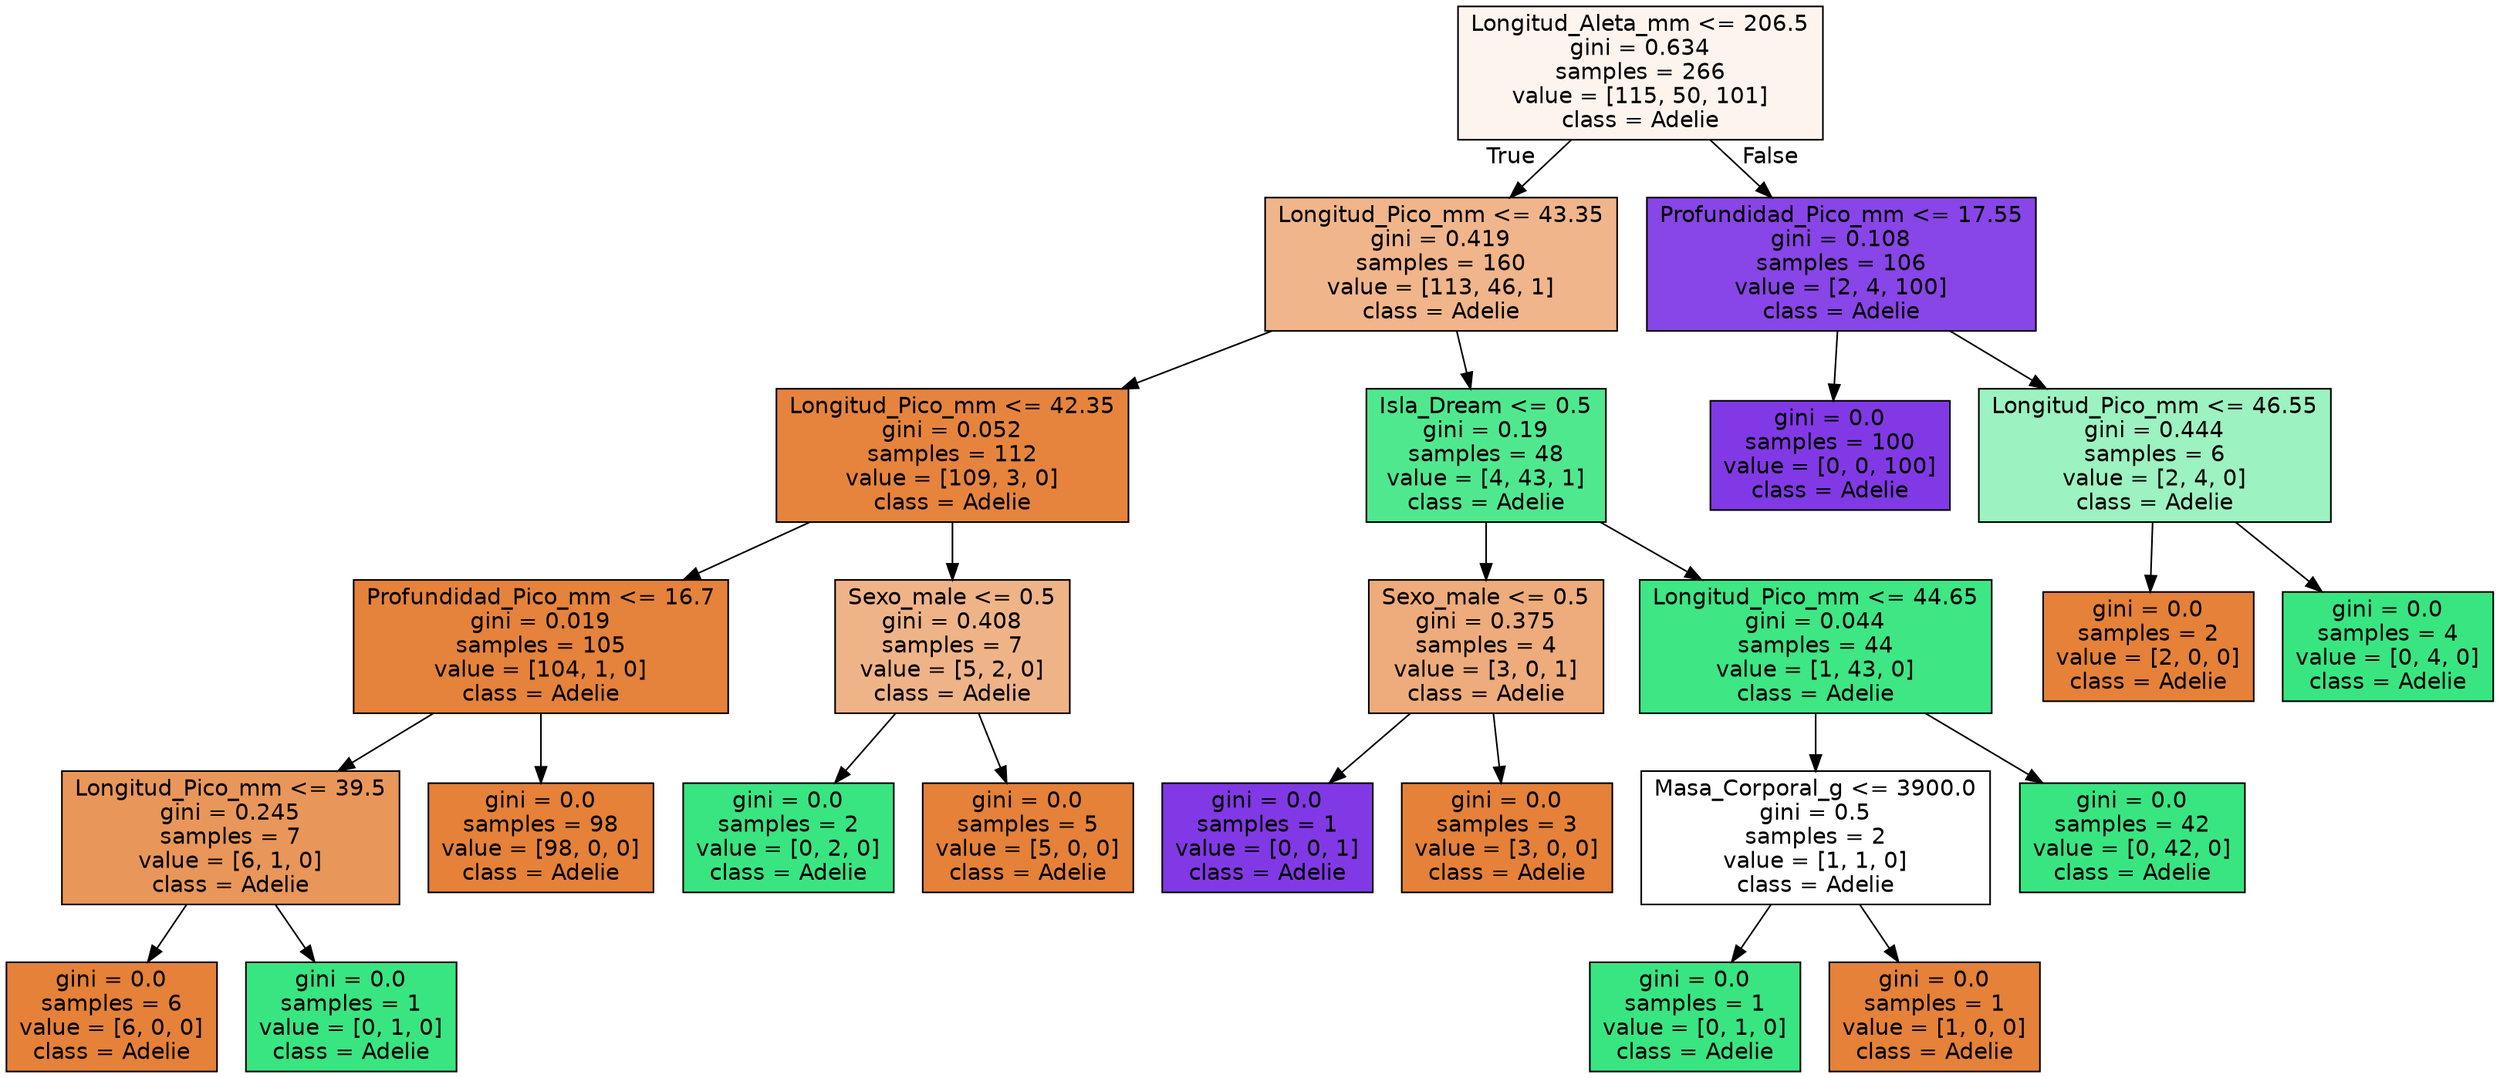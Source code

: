digraph Tree {
node [shape=box, style="filled", color="black", fontname="helvetica"] ;
edge [fontname="helvetica"] ;
0 [label="Longitud_Aleta_mm <= 206.5\ngini = 0.634\nsamples = 266\nvalue = [115, 50, 101]\nclass = Adelie", fillcolor="#fdf4ee"] ;
1 [label="Longitud_Pico_mm <= 43.35\ngini = 0.419\nsamples = 160\nvalue = [113, 46, 1]\nclass = Adelie", fillcolor="#f0b58b"] ;
0 -> 1 [labeldistance=2.5, labelangle=45, headlabel="True"] ;
2 [label="Longitud_Pico_mm <= 42.35\ngini = 0.052\nsamples = 112\nvalue = [109, 3, 0]\nclass = Adelie", fillcolor="#e6843e"] ;
1 -> 2 ;
3 [label="Profundidad_Pico_mm <= 16.7\ngini = 0.019\nsamples = 105\nvalue = [104, 1, 0]\nclass = Adelie", fillcolor="#e5823b"] ;
2 -> 3 ;
4 [label="Longitud_Pico_mm <= 39.5\ngini = 0.245\nsamples = 7\nvalue = [6, 1, 0]\nclass = Adelie", fillcolor="#e9965a"] ;
3 -> 4 ;
5 [label="gini = 0.0\nsamples = 6\nvalue = [6, 0, 0]\nclass = Adelie", fillcolor="#e58139"] ;
4 -> 5 ;
6 [label="gini = 0.0\nsamples = 1\nvalue = [0, 1, 0]\nclass = Adelie", fillcolor="#39e581"] ;
4 -> 6 ;
7 [label="gini = 0.0\nsamples = 98\nvalue = [98, 0, 0]\nclass = Adelie", fillcolor="#e58139"] ;
3 -> 7 ;
8 [label="Sexo_male <= 0.5\ngini = 0.408\nsamples = 7\nvalue = [5, 2, 0]\nclass = Adelie", fillcolor="#efb388"] ;
2 -> 8 ;
9 [label="gini = 0.0\nsamples = 2\nvalue = [0, 2, 0]\nclass = Adelie", fillcolor="#39e581"] ;
8 -> 9 ;
10 [label="gini = 0.0\nsamples = 5\nvalue = [5, 0, 0]\nclass = Adelie", fillcolor="#e58139"] ;
8 -> 10 ;
11 [label="Isla_Dream <= 0.5\ngini = 0.19\nsamples = 48\nvalue = [4, 43, 1]\nclass = Adelie", fillcolor="#50e88f"] ;
1 -> 11 ;
12 [label="Sexo_male <= 0.5\ngini = 0.375\nsamples = 4\nvalue = [3, 0, 1]\nclass = Adelie", fillcolor="#eeab7b"] ;
11 -> 12 ;
13 [label="gini = 0.0\nsamples = 1\nvalue = [0, 0, 1]\nclass = Adelie", fillcolor="#8139e5"] ;
12 -> 13 ;
14 [label="gini = 0.0\nsamples = 3\nvalue = [3, 0, 0]\nclass = Adelie", fillcolor="#e58139"] ;
12 -> 14 ;
15 [label="Longitud_Pico_mm <= 44.65\ngini = 0.044\nsamples = 44\nvalue = [1, 43, 0]\nclass = Adelie", fillcolor="#3ee684"] ;
11 -> 15 ;
16 [label="Masa_Corporal_g <= 3900.0\ngini = 0.5\nsamples = 2\nvalue = [1, 1, 0]\nclass = Adelie", fillcolor="#ffffff"] ;
15 -> 16 ;
17 [label="gini = 0.0\nsamples = 1\nvalue = [0, 1, 0]\nclass = Adelie", fillcolor="#39e581"] ;
16 -> 17 ;
18 [label="gini = 0.0\nsamples = 1\nvalue = [1, 0, 0]\nclass = Adelie", fillcolor="#e58139"] ;
16 -> 18 ;
19 [label="gini = 0.0\nsamples = 42\nvalue = [0, 42, 0]\nclass = Adelie", fillcolor="#39e581"] ;
15 -> 19 ;
20 [label="Profundidad_Pico_mm <= 17.55\ngini = 0.108\nsamples = 106\nvalue = [2, 4, 100]\nclass = Adelie", fillcolor="#8845e7"] ;
0 -> 20 [labeldistance=2.5, labelangle=-45, headlabel="False"] ;
21 [label="gini = 0.0\nsamples = 100\nvalue = [0, 0, 100]\nclass = Adelie", fillcolor="#8139e5"] ;
20 -> 21 ;
22 [label="Longitud_Pico_mm <= 46.55\ngini = 0.444\nsamples = 6\nvalue = [2, 4, 0]\nclass = Adelie", fillcolor="#9cf2c0"] ;
20 -> 22 ;
23 [label="gini = 0.0\nsamples = 2\nvalue = [2, 0, 0]\nclass = Adelie", fillcolor="#e58139"] ;
22 -> 23 ;
24 [label="gini = 0.0\nsamples = 4\nvalue = [0, 4, 0]\nclass = Adelie", fillcolor="#39e581"] ;
22 -> 24 ;
}